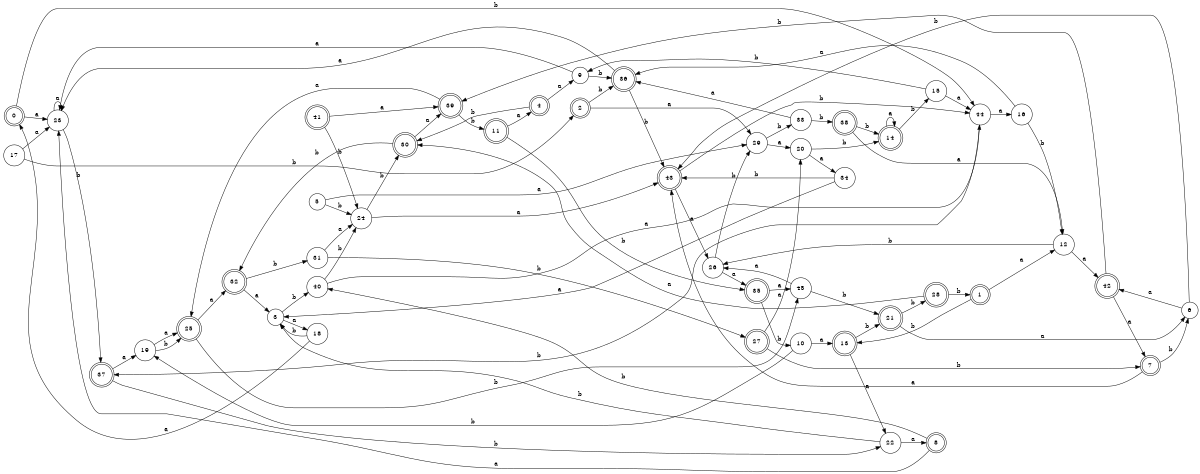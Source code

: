 digraph n37_9 {
__start0 [label="" shape="none"];

rankdir=LR;
size="8,5";

s0 [style="rounded,filled", color="black", fillcolor="white" shape="doublecircle", label="0"];
s1 [style="rounded,filled", color="black", fillcolor="white" shape="doublecircle", label="1"];
s2 [style="rounded,filled", color="black", fillcolor="white" shape="doublecircle", label="2"];
s3 [style="filled", color="black", fillcolor="white" shape="circle", label="3"];
s4 [style="rounded,filled", color="black", fillcolor="white" shape="doublecircle", label="4"];
s5 [style="filled", color="black", fillcolor="white" shape="circle", label="5"];
s6 [style="filled", color="black", fillcolor="white" shape="circle", label="6"];
s7 [style="rounded,filled", color="black", fillcolor="white" shape="doublecircle", label="7"];
s8 [style="rounded,filled", color="black", fillcolor="white" shape="doublecircle", label="8"];
s9 [style="filled", color="black", fillcolor="white" shape="circle", label="9"];
s10 [style="filled", color="black", fillcolor="white" shape="circle", label="10"];
s11 [style="rounded,filled", color="black", fillcolor="white" shape="doublecircle", label="11"];
s12 [style="filled", color="black", fillcolor="white" shape="circle", label="12"];
s13 [style="rounded,filled", color="black", fillcolor="white" shape="doublecircle", label="13"];
s14 [style="rounded,filled", color="black", fillcolor="white" shape="doublecircle", label="14"];
s15 [style="filled", color="black", fillcolor="white" shape="circle", label="15"];
s16 [style="filled", color="black", fillcolor="white" shape="circle", label="16"];
s17 [style="filled", color="black", fillcolor="white" shape="circle", label="17"];
s18 [style="filled", color="black", fillcolor="white" shape="circle", label="18"];
s19 [style="filled", color="black", fillcolor="white" shape="circle", label="19"];
s20 [style="filled", color="black", fillcolor="white" shape="circle", label="20"];
s21 [style="rounded,filled", color="black", fillcolor="white" shape="doublecircle", label="21"];
s22 [style="filled", color="black", fillcolor="white" shape="circle", label="22"];
s23 [style="filled", color="black", fillcolor="white" shape="circle", label="23"];
s24 [style="filled", color="black", fillcolor="white" shape="circle", label="24"];
s25 [style="rounded,filled", color="black", fillcolor="white" shape="doublecircle", label="25"];
s26 [style="filled", color="black", fillcolor="white" shape="circle", label="26"];
s27 [style="rounded,filled", color="black", fillcolor="white" shape="doublecircle", label="27"];
s28 [style="rounded,filled", color="black", fillcolor="white" shape="doublecircle", label="28"];
s29 [style="filled", color="black", fillcolor="white" shape="circle", label="29"];
s30 [style="rounded,filled", color="black", fillcolor="white" shape="doublecircle", label="30"];
s31 [style="filled", color="black", fillcolor="white" shape="circle", label="31"];
s32 [style="rounded,filled", color="black", fillcolor="white" shape="doublecircle", label="32"];
s33 [style="filled", color="black", fillcolor="white" shape="circle", label="33"];
s34 [style="filled", color="black", fillcolor="white" shape="circle", label="34"];
s35 [style="rounded,filled", color="black", fillcolor="white" shape="doublecircle", label="35"];
s36 [style="rounded,filled", color="black", fillcolor="white" shape="doublecircle", label="36"];
s37 [style="rounded,filled", color="black", fillcolor="white" shape="doublecircle", label="37"];
s38 [style="rounded,filled", color="black", fillcolor="white" shape="doublecircle", label="38"];
s39 [style="rounded,filled", color="black", fillcolor="white" shape="doublecircle", label="39"];
s40 [style="filled", color="black", fillcolor="white" shape="circle", label="40"];
s41 [style="rounded,filled", color="black", fillcolor="white" shape="doublecircle", label="41"];
s42 [style="rounded,filled", color="black", fillcolor="white" shape="doublecircle", label="42"];
s43 [style="rounded,filled", color="black", fillcolor="white" shape="doublecircle", label="43"];
s44 [style="filled", color="black", fillcolor="white" shape="circle", label="44"];
s45 [style="filled", color="black", fillcolor="white" shape="circle", label="45"];
s0 -> s23 [label="a"];
s0 -> s44 [label="b"];
s1 -> s12 [label="a"];
s1 -> s13 [label="b"];
s2 -> s29 [label="a"];
s2 -> s36 [label="b"];
s3 -> s18 [label="a"];
s3 -> s40 [label="b"];
s4 -> s9 [label="a"];
s4 -> s30 [label="b"];
s5 -> s29 [label="a"];
s5 -> s24 [label="b"];
s6 -> s42 [label="a"];
s6 -> s43 [label="b"];
s7 -> s43 [label="a"];
s7 -> s6 [label="b"];
s8 -> s23 [label="a"];
s8 -> s40 [label="b"];
s9 -> s23 [label="a"];
s9 -> s36 [label="b"];
s10 -> s13 [label="a"];
s10 -> s19 [label="b"];
s11 -> s4 [label="a"];
s11 -> s35 [label="b"];
s12 -> s42 [label="a"];
s12 -> s26 [label="b"];
s13 -> s22 [label="a"];
s13 -> s21 [label="b"];
s14 -> s14 [label="a"];
s14 -> s15 [label="b"];
s15 -> s44 [label="a"];
s15 -> s9 [label="b"];
s16 -> s36 [label="a"];
s16 -> s12 [label="b"];
s17 -> s23 [label="a"];
s17 -> s2 [label="b"];
s18 -> s0 [label="a"];
s18 -> s3 [label="b"];
s19 -> s25 [label="a"];
s19 -> s25 [label="b"];
s20 -> s34 [label="a"];
s20 -> s14 [label="b"];
s21 -> s6 [label="a"];
s21 -> s28 [label="b"];
s22 -> s8 [label="a"];
s22 -> s3 [label="b"];
s23 -> s23 [label="a"];
s23 -> s37 [label="b"];
s24 -> s43 [label="a"];
s24 -> s30 [label="b"];
s25 -> s32 [label="a"];
s25 -> s45 [label="b"];
s26 -> s35 [label="a"];
s26 -> s29 [label="b"];
s27 -> s20 [label="a"];
s27 -> s7 [label="b"];
s28 -> s30 [label="a"];
s28 -> s1 [label="b"];
s29 -> s20 [label="a"];
s29 -> s33 [label="b"];
s30 -> s39 [label="a"];
s30 -> s32 [label="b"];
s31 -> s24 [label="a"];
s31 -> s27 [label="b"];
s32 -> s3 [label="a"];
s32 -> s31 [label="b"];
s33 -> s36 [label="a"];
s33 -> s38 [label="b"];
s34 -> s3 [label="a"];
s34 -> s43 [label="b"];
s35 -> s45 [label="a"];
s35 -> s10 [label="b"];
s36 -> s23 [label="a"];
s36 -> s43 [label="b"];
s37 -> s19 [label="a"];
s37 -> s22 [label="b"];
s38 -> s12 [label="a"];
s38 -> s14 [label="b"];
s39 -> s25 [label="a"];
s39 -> s11 [label="b"];
s40 -> s44 [label="a"];
s40 -> s24 [label="b"];
s41 -> s39 [label="a"];
s41 -> s24 [label="b"];
s42 -> s7 [label="a"];
s42 -> s39 [label="b"];
s43 -> s26 [label="a"];
s43 -> s44 [label="b"];
s44 -> s16 [label="a"];
s44 -> s37 [label="b"];
s45 -> s26 [label="a"];
s45 -> s21 [label="b"];

}